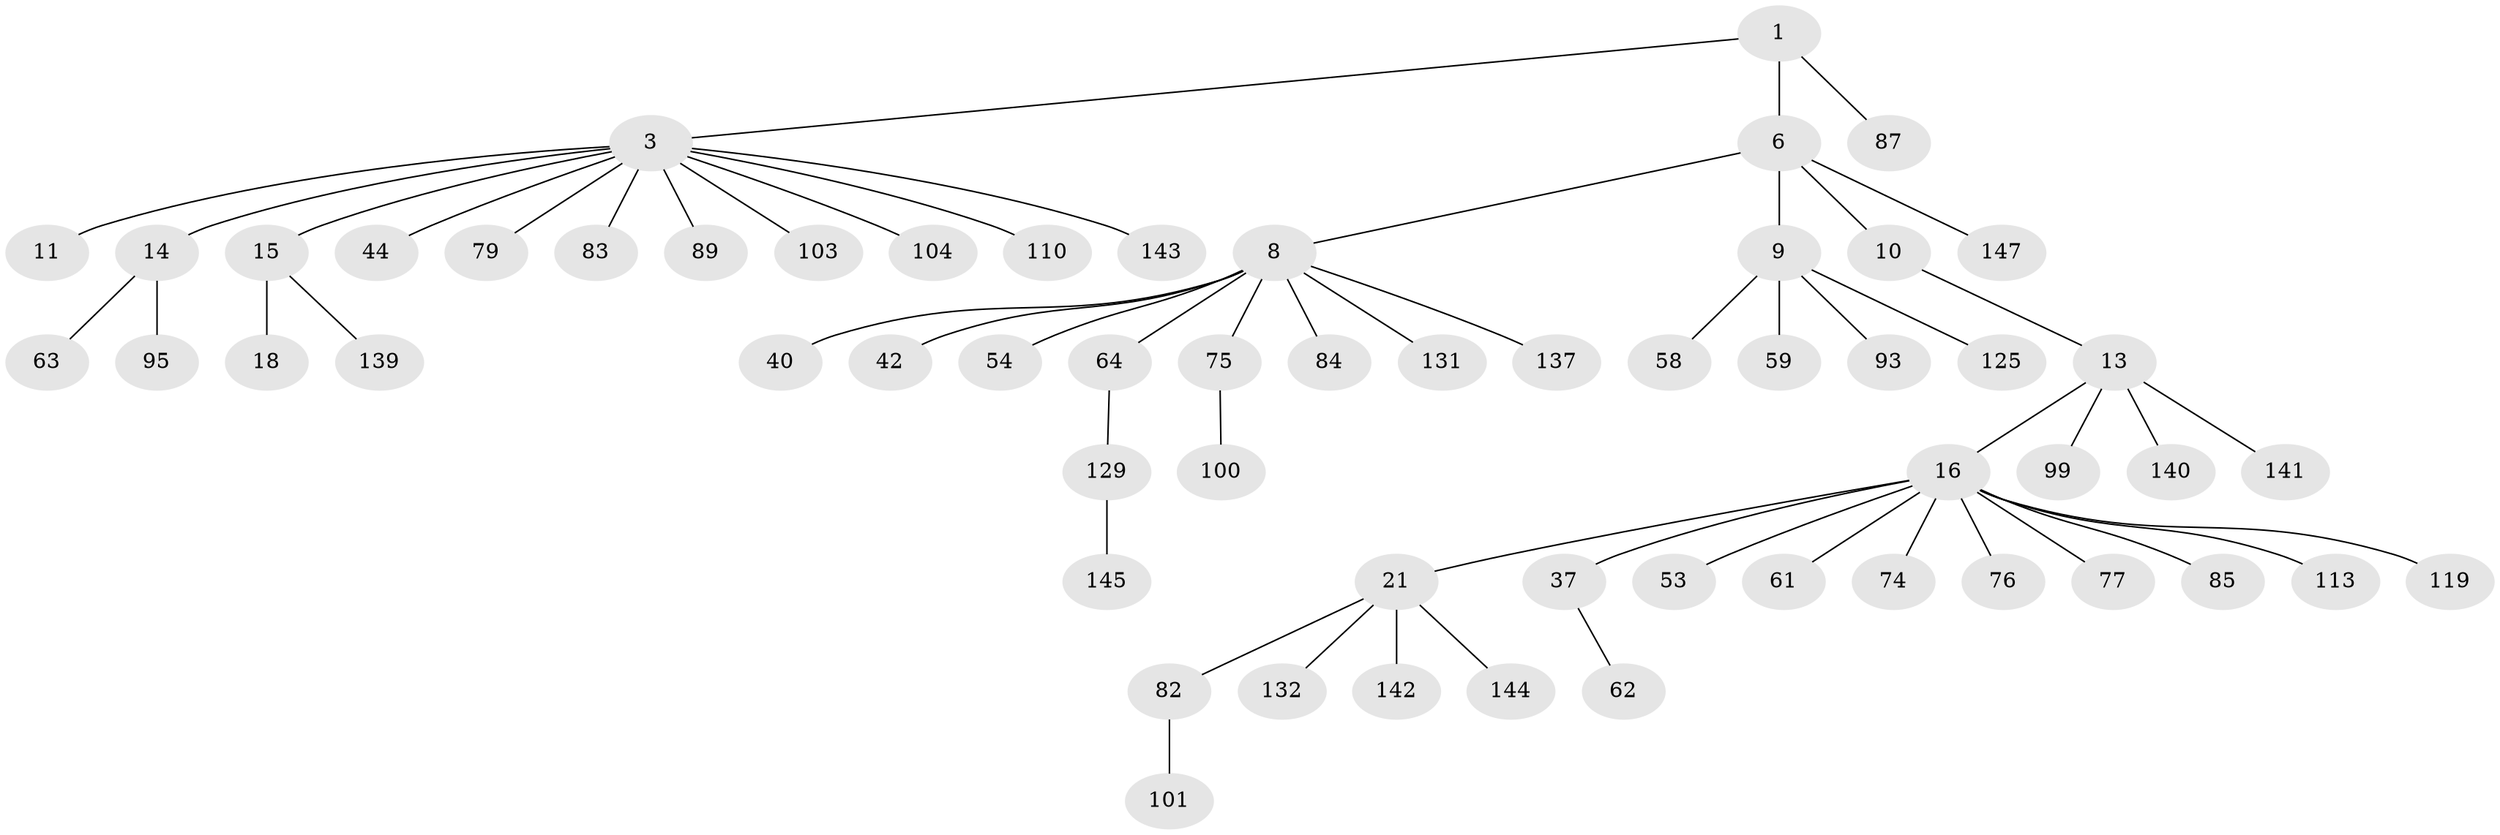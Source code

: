 // original degree distribution, {2: 0.21621621621621623, 5: 0.04054054054054054, 7: 0.006756756756756757, 4: 0.08108108108108109, 3: 0.12837837837837837, 6: 0.013513513513513514, 1: 0.5135135135135135}
// Generated by graph-tools (version 1.1) at 2025/19/03/04/25 18:19:06]
// undirected, 59 vertices, 58 edges
graph export_dot {
graph [start="1"]
  node [color=gray90,style=filled];
  1 [super="+2"];
  3 [super="+97+5+12+4+20"];
  6 [super="+7+29"];
  8 [super="+133+23"];
  9 [super="+146+31"];
  10 [super="+36"];
  11 [super="+71"];
  13 [super="+106+32"];
  14 [super="+30+117+48"];
  15;
  16 [super="+24+19+27+17+35"];
  18 [super="+34"];
  21 [super="+78+98+38+39"];
  37 [super="+72"];
  40;
  42 [super="+118"];
  44;
  53 [super="+66"];
  54;
  58;
  59 [super="+115"];
  61;
  62 [super="+134+96+65"];
  63;
  64 [super="+81+130"];
  74;
  75;
  76 [super="+105"];
  77;
  79;
  82;
  83;
  84;
  85 [super="+148"];
  87;
  89;
  93 [super="+120"];
  95;
  99 [super="+138"];
  100;
  101;
  103;
  104;
  110;
  113;
  119;
  125 [super="+128"];
  129;
  131;
  132;
  137;
  139;
  140;
  141;
  142;
  143;
  144;
  145;
  147;
  1 -- 6;
  1 -- 3;
  1 -- 87;
  3 -- 103;
  3 -- 11;
  3 -- 14;
  3 -- 79;
  3 -- 44;
  3 -- 15;
  3 -- 104;
  3 -- 110;
  3 -- 143;
  3 -- 89;
  3 -- 83;
  6 -- 10;
  6 -- 8;
  6 -- 9;
  6 -- 147;
  8 -- 64;
  8 -- 131;
  8 -- 40;
  8 -- 137;
  8 -- 42;
  8 -- 75;
  8 -- 84;
  8 -- 54;
  9 -- 125;
  9 -- 58;
  9 -- 59;
  9 -- 93;
  10 -- 13;
  13 -- 16;
  13 -- 99;
  13 -- 140;
  13 -- 141;
  14 -- 63;
  14 -- 95;
  15 -- 18;
  15 -- 139;
  16 -- 113;
  16 -- 119;
  16 -- 53;
  16 -- 37;
  16 -- 21;
  16 -- 74;
  16 -- 77;
  16 -- 61;
  16 -- 76;
  16 -- 85;
  21 -- 144;
  21 -- 142;
  21 -- 82;
  21 -- 132;
  37 -- 62;
  64 -- 129;
  75 -- 100;
  82 -- 101;
  129 -- 145;
}
